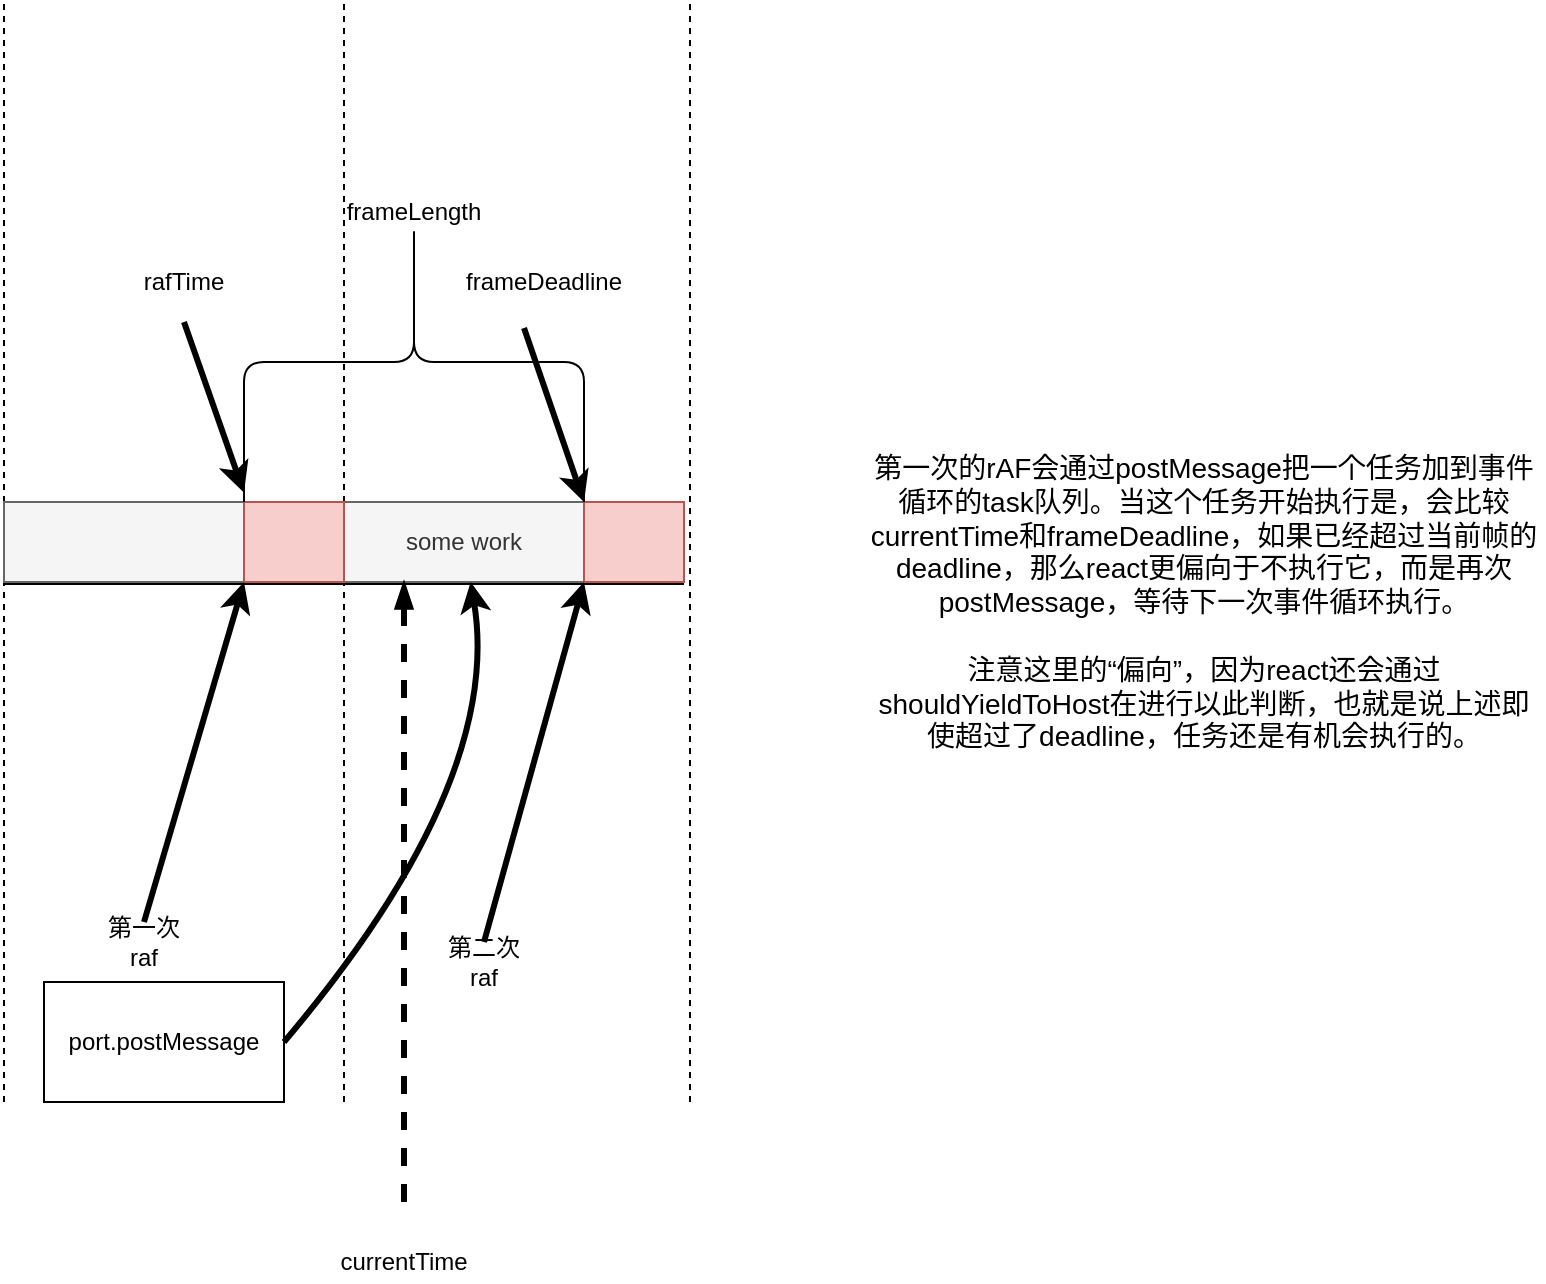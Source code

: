 <mxfile version="12.4.9" type="github"><diagram id="zlnCnqbfYYAUecVdYtLt" name="Page-1"><mxGraphModel dx="1360" dy="802" grid="1" gridSize="10" guides="1" tooltips="1" connect="1" arrows="1" fold="1" page="1" pageScale="1" pageWidth="827" pageHeight="1169" math="0" shadow="0"><root><mxCell id="0"/><mxCell id="1" parent="0"/><mxCell id="59pg-kGf9sBWIPkb-XMZ-1" value="" style="endArrow=none;dashed=1;html=1;" edge="1" parent="1"><mxGeometry width="50" height="50" relative="1" as="geometry"><mxPoint x="70" y="570" as="sourcePoint"/><mxPoint x="70" y="20" as="targetPoint"/></mxGeometry></mxCell><mxCell id="59pg-kGf9sBWIPkb-XMZ-2" value="" style="endArrow=none;dashed=1;html=1;" edge="1" parent="1"><mxGeometry width="50" height="50" relative="1" as="geometry"><mxPoint x="240" y="570" as="sourcePoint"/><mxPoint x="240" y="20" as="targetPoint"/></mxGeometry></mxCell><mxCell id="59pg-kGf9sBWIPkb-XMZ-3" value="" style="endArrow=none;dashed=1;html=1;" edge="1" parent="1"><mxGeometry width="50" height="50" relative="1" as="geometry"><mxPoint x="413" y="570" as="sourcePoint"/><mxPoint x="413" y="20" as="targetPoint"/></mxGeometry></mxCell><mxCell id="59pg-kGf9sBWIPkb-XMZ-4" value="" style="endArrow=none;html=1;strokeWidth=3;" edge="1" parent="1"><mxGeometry width="50" height="50" relative="1" as="geometry"><mxPoint x="70" y="310" as="sourcePoint"/><mxPoint x="410" y="310" as="targetPoint"/></mxGeometry></mxCell><mxCell id="59pg-kGf9sBWIPkb-XMZ-6" value="" style="rounded=0;whiteSpace=wrap;html=1;fillColor=#f5f5f5;strokeColor=#666666;fontColor=#333333;" vertex="1" parent="1"><mxGeometry x="70" y="270" width="120" height="40" as="geometry"/></mxCell><mxCell id="59pg-kGf9sBWIPkb-XMZ-7" value="some work" style="rounded=0;whiteSpace=wrap;html=1;fillColor=#f5f5f5;strokeColor=#666666;fontColor=#333333;" vertex="1" parent="1"><mxGeometry x="240" y="270" width="120" height="40" as="geometry"/></mxCell><mxCell id="59pg-kGf9sBWIPkb-XMZ-8" value="" style="rounded=0;whiteSpace=wrap;html=1;fillColor=#f8cecc;strokeColor=#b85450;" vertex="1" parent="1"><mxGeometry x="360" y="270" width="50" height="40" as="geometry"/></mxCell><mxCell id="59pg-kGf9sBWIPkb-XMZ-10" value="" style="rounded=0;whiteSpace=wrap;html=1;fillColor=#f8cecc;strokeColor=#b85450;" vertex="1" parent="1"><mxGeometry x="190" y="270" width="50" height="40" as="geometry"/></mxCell><mxCell id="59pg-kGf9sBWIPkb-XMZ-11" value="" style="endArrow=classic;html=1;strokeWidth=3;entryX=0;entryY=1;entryDx=0;entryDy=0;" edge="1" parent="1" target="59pg-kGf9sBWIPkb-XMZ-10"><mxGeometry width="50" height="50" relative="1" as="geometry"><mxPoint x="140" y="480" as="sourcePoint"/><mxPoint x="210" y="460" as="targetPoint"/></mxGeometry></mxCell><mxCell id="59pg-kGf9sBWIPkb-XMZ-12" value="" style="endArrow=classic;html=1;strokeWidth=3;entryX=0;entryY=1;entryDx=0;entryDy=0;" edge="1" parent="1"><mxGeometry width="50" height="50" relative="1" as="geometry"><mxPoint x="310" y="490" as="sourcePoint"/><mxPoint x="360" y="310" as="targetPoint"/></mxGeometry></mxCell><mxCell id="59pg-kGf9sBWIPkb-XMZ-13" value="" style="shape=curlyBracket;whiteSpace=wrap;html=1;rounded=1;rotation=90;" vertex="1" parent="1"><mxGeometry x="205" y="115" width="140" height="170" as="geometry"/></mxCell><mxCell id="59pg-kGf9sBWIPkb-XMZ-14" value="" style="endArrow=classic;html=1;strokeWidth=3;entryX=0.967;entryY=1;entryDx=0;entryDy=0;entryPerimeter=0;" edge="1" parent="1" target="59pg-kGf9sBWIPkb-XMZ-13"><mxGeometry width="50" height="50" relative="1" as="geometry"><mxPoint x="160" y="180" as="sourcePoint"/><mxPoint x="210" y="130" as="targetPoint"/></mxGeometry></mxCell><mxCell id="59pg-kGf9sBWIPkb-XMZ-15" value="" style="endArrow=classic;html=1;strokeWidth=3;entryX=0.967;entryY=1;entryDx=0;entryDy=0;entryPerimeter=0;" edge="1" parent="1"><mxGeometry width="50" height="50" relative="1" as="geometry"><mxPoint x="330" y="182.97" as="sourcePoint"/><mxPoint x="360" y="270" as="targetPoint"/></mxGeometry></mxCell><mxCell id="59pg-kGf9sBWIPkb-XMZ-16" value="第一次raf" style="text;html=1;strokeColor=none;fillColor=none;align=center;verticalAlign=middle;whiteSpace=wrap;rounded=0;" vertex="1" parent="1"><mxGeometry x="120" y="480" width="40" height="20" as="geometry"/></mxCell><mxCell id="59pg-kGf9sBWIPkb-XMZ-18" value="第二次raf" style="text;html=1;strokeColor=none;fillColor=none;align=center;verticalAlign=middle;whiteSpace=wrap;rounded=0;" vertex="1" parent="1"><mxGeometry x="290" y="490" width="40" height="20" as="geometry"/></mxCell><mxCell id="59pg-kGf9sBWIPkb-XMZ-19" value="port.postMessage" style="rounded=0;whiteSpace=wrap;html=1;" vertex="1" parent="1"><mxGeometry x="90" y="510" width="120" height="60" as="geometry"/></mxCell><mxCell id="59pg-kGf9sBWIPkb-XMZ-20" value="" style="curved=1;endArrow=classic;html=1;strokeWidth=3;exitX=1;exitY=0.5;exitDx=0;exitDy=0;" edge="1" parent="1" source="59pg-kGf9sBWIPkb-XMZ-19" target="59pg-kGf9sBWIPkb-XMZ-7"><mxGeometry width="50" height="50" relative="1" as="geometry"><mxPoint x="350" y="570" as="sourcePoint"/><mxPoint x="400" y="520" as="targetPoint"/><Array as="points"><mxPoint x="320" y="410"/></Array></mxGeometry></mxCell><mxCell id="59pg-kGf9sBWIPkb-XMZ-21" value="rafTime" style="text;html=1;strokeColor=none;fillColor=none;align=center;verticalAlign=middle;whiteSpace=wrap;rounded=0;" vertex="1" parent="1"><mxGeometry x="140" y="150" width="40" height="20" as="geometry"/></mxCell><mxCell id="59pg-kGf9sBWIPkb-XMZ-22" value="frameDeadline" style="text;html=1;strokeColor=none;fillColor=none;align=center;verticalAlign=middle;whiteSpace=wrap;rounded=0;" vertex="1" parent="1"><mxGeometry x="320" y="150" width="40" height="20" as="geometry"/></mxCell><mxCell id="59pg-kGf9sBWIPkb-XMZ-23" value="frameLength" style="text;html=1;strokeColor=none;fillColor=none;align=center;verticalAlign=middle;whiteSpace=wrap;rounded=0;" vertex="1" parent="1"><mxGeometry x="255" y="115" width="40" height="20" as="geometry"/></mxCell><mxCell id="59pg-kGf9sBWIPkb-XMZ-24" value="第一次的rAF会通过postMessage把一个任务加到事件循环的task队列。当这个任务开始执行是，会比较currentTime和frameDeadline，如果已经超过当前帧的deadline，那么react更偏向于不执行它，而是再次postMessage，等待下一次事件循环执行。&lt;br style=&quot;font-size: 14px;&quot;&gt;&lt;br style=&quot;font-size: 14px;&quot;&gt;注意这里的“偏向”，因为react还会通过shouldYieldToHost在进行以此判断，也就是说上述即使超过了deadline，任务还是有机会执行的。" style="text;html=1;strokeColor=none;fillColor=none;align=center;verticalAlign=middle;whiteSpace=wrap;rounded=0;fontSize=14;" vertex="1" parent="1"><mxGeometry x="500" y="170" width="340" height="300" as="geometry"/></mxCell><mxCell id="59pg-kGf9sBWIPkb-XMZ-25" value="" style="endArrow=blockThin;dashed=1;html=1;strokeWidth=3;entryX=0.25;entryY=1;entryDx=0;entryDy=0;endFill=1;" edge="1" parent="1" target="59pg-kGf9sBWIPkb-XMZ-7"><mxGeometry width="50" height="50" relative="1" as="geometry"><mxPoint x="270" y="620" as="sourcePoint"/><mxPoint x="320" y="570" as="targetPoint"/></mxGeometry></mxCell><mxCell id="59pg-kGf9sBWIPkb-XMZ-26" value="currentTime" style="text;html=1;strokeColor=none;fillColor=none;align=center;verticalAlign=middle;whiteSpace=wrap;rounded=0;" vertex="1" parent="1"><mxGeometry x="250" y="640" width="40" height="20" as="geometry"/></mxCell></root></mxGraphModel></diagram></mxfile>